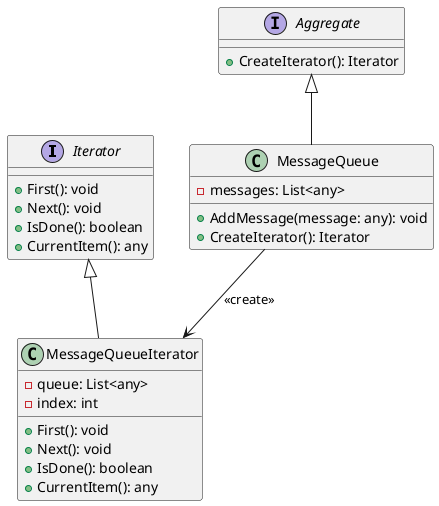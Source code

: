 @startuml

interface Iterator {
    +First(): void
    +Next(): void
    +IsDone(): boolean
    +CurrentItem(): any
}

class MessageQueueIterator {
    -queue: List<any>
    -index: int
    +First(): void
    +Next(): void
    +IsDone(): boolean
    +CurrentItem(): any
}

interface Aggregate {
    +CreateIterator(): Iterator
}

class MessageQueue {
    -messages: List<any>
    +AddMessage(message: any): void
    +CreateIterator(): Iterator
}

Iterator <|-- MessageQueueIterator
Aggregate <|-- MessageQueue
MessageQueue --> MessageQueueIterator: <<create>>

@enduml